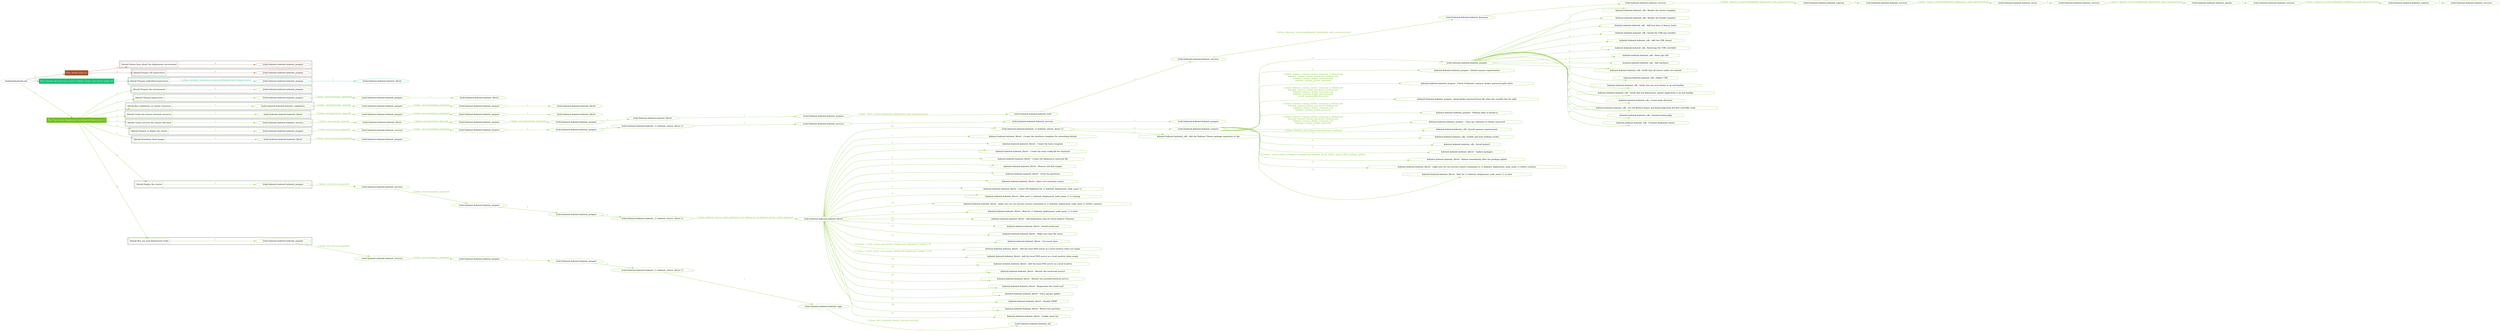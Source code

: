 digraph {
	graph [concentrate=true ordering=in rankdir=LR ratio=fill]
	edge [esep=5 sep=10]
	"kubeinit/playbook.yml" [id=root_node style=dotted]
	play_84f7d73a [label="Play: Initial setup (1)" color="#a84f24" fontcolor="#ffffff" id=play_84f7d73a shape=box style=filled tooltip=localhost]
	"kubeinit/playbook.yml" -> play_84f7d73a [label="1 " color="#a84f24" fontcolor="#a84f24" id=edge_1d37d117 labeltooltip="1 " tooltip="1 "]
	subgraph "kubeinit.kubeinit.kubeinit_prepare" {
		role_fd2e762a [label="[role] kubeinit.kubeinit.kubeinit_prepare" color="#a84f24" id=role_fd2e762a tooltip="kubeinit.kubeinit.kubeinit_prepare"]
	}
	subgraph "kubeinit.kubeinit.kubeinit_prepare" {
		role_b6fb17ee [label="[role] kubeinit.kubeinit.kubeinit_prepare" color="#a84f24" id=role_b6fb17ee tooltip="kubeinit.kubeinit.kubeinit_prepare"]
	}
	subgraph "Play: Initial setup (1)" {
		play_84f7d73a -> block_689ce277 [label=1 color="#a84f24" fontcolor="#a84f24" id=edge_f217736b labeltooltip=1 tooltip=1]
		subgraph cluster_block_689ce277 {
			block_689ce277 [label="[block] Gather facts about the deployment environment" color="#a84f24" id=block_689ce277 labeltooltip="Gather facts about the deployment environment" shape=box tooltip="Gather facts about the deployment environment"]
			block_689ce277 -> role_fd2e762a [label="1 " color="#a84f24" fontcolor="#a84f24" id=edge_5a86bffb labeltooltip="1 " tooltip="1 "]
		}
		play_84f7d73a -> block_b7d5e45f [label=2 color="#a84f24" fontcolor="#a84f24" id=edge_56fed379 labeltooltip=2 tooltip=2]
		subgraph cluster_block_b7d5e45f {
			block_b7d5e45f [label="[block] Prepare the hypervisors" color="#a84f24" id=block_b7d5e45f labeltooltip="Prepare the hypervisors" shape=box tooltip="Prepare the hypervisors"]
			block_b7d5e45f -> role_b6fb17ee [label="1 " color="#a84f24" fontcolor="#a84f24" id=edge_5de9a974 labeltooltip="1 " tooltip="1 "]
		}
	}
	play_b50f9138 [label="Play: Prepare all hypervisor hosts to deploy service and cluster nodes (0)" color="#06c673" fontcolor="#ffffff" id=play_b50f9138 shape=box style=filled tooltip="Play: Prepare all hypervisor hosts to deploy service and cluster nodes (0)"]
	"kubeinit/playbook.yml" -> play_b50f9138 [label="2 " color="#06c673" fontcolor="#06c673" id=edge_a8f70a2a labeltooltip="2 " tooltip="2 "]
	subgraph "kubeinit.kubeinit.kubeinit_libvirt" {
		role_26df5ac9 [label="[role] kubeinit.kubeinit.kubeinit_libvirt" color="#06c673" id=role_26df5ac9 tooltip="kubeinit.kubeinit.kubeinit_libvirt"]
	}
	subgraph "kubeinit.kubeinit.kubeinit_prepare" {
		role_f55975f5 [label="[role] kubeinit.kubeinit.kubeinit_prepare" color="#06c673" id=role_f55975f5 tooltip="kubeinit.kubeinit.kubeinit_prepare"]
		role_f55975f5 -> role_26df5ac9 [label="1 " color="#06c673" fontcolor="#06c673" id=edge_7b9e312b labeltooltip="1 " tooltip="1 "]
	}
	subgraph "Play: Prepare all hypervisor hosts to deploy service and cluster nodes (0)" {
		play_b50f9138 -> block_336b20f9 [label=1 color="#06c673" fontcolor="#06c673" id=edge_65a69d76 labeltooltip=1 tooltip=1]
		subgraph cluster_block_336b20f9 {
			block_336b20f9 [label="[block] Prepare individual hypervisors" color="#06c673" id=block_336b20f9 labeltooltip="Prepare individual hypervisors" shape=box tooltip="Prepare individual hypervisors"]
			block_336b20f9 -> role_f55975f5 [label="1 [when: inventory_hostname in hostvars['kubeinit-facts'].hypervisors]" color="#06c673" fontcolor="#06c673" id=edge_239a9a25 labeltooltip="1 [when: inventory_hostname in hostvars['kubeinit-facts'].hypervisors]" tooltip="1 [when: inventory_hostname in hostvars['kubeinit-facts'].hypervisors]"]
		}
	}
	play_837e729d [label="Play: Run cluster deployment on prepared hypervisors (1)" color="#6fc00c" fontcolor="#ffffff" id=play_837e729d shape=box style=filled tooltip=localhost]
	"kubeinit/playbook.yml" -> play_837e729d [label="3 " color="#6fc00c" fontcolor="#6fc00c" id=edge_d14a1963 labeltooltip="3 " tooltip="3 "]
	subgraph "kubeinit.kubeinit.kubeinit_prepare" {
		role_376e33d2 [label="[role] kubeinit.kubeinit.kubeinit_prepare" color="#6fc00c" id=role_376e33d2 tooltip="kubeinit.kubeinit.kubeinit_prepare"]
	}
	subgraph "kubeinit.kubeinit.kubeinit_libvirt" {
		role_7aab74f5 [label="[role] kubeinit.kubeinit.kubeinit_libvirt" color="#6fc00c" id=role_7aab74f5 tooltip="kubeinit.kubeinit.kubeinit_libvirt"]
	}
	subgraph "kubeinit.kubeinit.kubeinit_prepare" {
		role_a3c325f1 [label="[role] kubeinit.kubeinit.kubeinit_prepare" color="#6fc00c" id=role_a3c325f1 tooltip="kubeinit.kubeinit.kubeinit_prepare"]
		role_a3c325f1 -> role_7aab74f5 [label="1 " color="#6fc00c" fontcolor="#6fc00c" id=edge_00a61fce labeltooltip="1 " tooltip="1 "]
	}
	subgraph "kubeinit.kubeinit.kubeinit_prepare" {
		role_ad6ebbbf [label="[role] kubeinit.kubeinit.kubeinit_prepare" color="#6fc00c" id=role_ad6ebbbf tooltip="kubeinit.kubeinit.kubeinit_prepare"]
		role_ad6ebbbf -> role_a3c325f1 [label="1 [when: not environment_prepared]" color="#6fc00c" fontcolor="#6fc00c" id=edge_08c77f57 labeltooltip="1 [when: not environment_prepared]" tooltip="1 [when: not environment_prepared]"]
	}
	subgraph "kubeinit.kubeinit.kubeinit_libvirt" {
		role_0dc39eab [label="[role] kubeinit.kubeinit.kubeinit_libvirt" color="#6fc00c" id=role_0dc39eab tooltip="kubeinit.kubeinit.kubeinit_libvirt"]
	}
	subgraph "kubeinit.kubeinit.kubeinit_prepare" {
		role_4a292053 [label="[role] kubeinit.kubeinit.kubeinit_prepare" color="#6fc00c" id=role_4a292053 tooltip="kubeinit.kubeinit.kubeinit_prepare"]
		role_4a292053 -> role_0dc39eab [label="1 " color="#6fc00c" fontcolor="#6fc00c" id=edge_ebc92225 labeltooltip="1 " tooltip="1 "]
	}
	subgraph "kubeinit.kubeinit.kubeinit_prepare" {
		role_42e4d802 [label="[role] kubeinit.kubeinit.kubeinit_prepare" color="#6fc00c" id=role_42e4d802 tooltip="kubeinit.kubeinit.kubeinit_prepare"]
		role_42e4d802 -> role_4a292053 [label="1 [when: not environment_prepared]" color="#6fc00c" fontcolor="#6fc00c" id=edge_73983b80 labeltooltip="1 [when: not environment_prepared]" tooltip="1 [when: not environment_prepared]"]
	}
	subgraph "kubeinit.kubeinit.kubeinit_validations" {
		role_acbf3c8f [label="[role] kubeinit.kubeinit.kubeinit_validations" color="#6fc00c" id=role_acbf3c8f tooltip="kubeinit.kubeinit.kubeinit_validations"]
		role_acbf3c8f -> role_42e4d802 [label="1 [when: not hypervisors_cleaned]" color="#6fc00c" fontcolor="#6fc00c" id=edge_108f398c labeltooltip="1 [when: not hypervisors_cleaned]" tooltip="1 [when: not hypervisors_cleaned]"]
	}
	subgraph "kubeinit.kubeinit.kubeinit_libvirt" {
		role_42108e77 [label="[role] kubeinit.kubeinit.kubeinit_libvirt" color="#6fc00c" id=role_42108e77 tooltip="kubeinit.kubeinit.kubeinit_libvirt"]
	}
	subgraph "kubeinit.kubeinit.kubeinit_prepare" {
		role_559e3d9a [label="[role] kubeinit.kubeinit.kubeinit_prepare" color="#6fc00c" id=role_559e3d9a tooltip="kubeinit.kubeinit.kubeinit_prepare"]
		role_559e3d9a -> role_42108e77 [label="1 " color="#6fc00c" fontcolor="#6fc00c" id=edge_69e550da labeltooltip="1 " tooltip="1 "]
	}
	subgraph "kubeinit.kubeinit.kubeinit_prepare" {
		role_df2b8042 [label="[role] kubeinit.kubeinit.kubeinit_prepare" color="#6fc00c" id=role_df2b8042 tooltip="kubeinit.kubeinit.kubeinit_prepare"]
		role_df2b8042 -> role_559e3d9a [label="1 [when: not environment_prepared]" color="#6fc00c" fontcolor="#6fc00c" id=edge_c7def4e3 labeltooltip="1 [when: not environment_prepared]" tooltip="1 [when: not environment_prepared]"]
	}
	subgraph "kubeinit.kubeinit.kubeinit_libvirt" {
		role_8b9bd75b [label="[role] kubeinit.kubeinit.kubeinit_libvirt" color="#6fc00c" id=role_8b9bd75b tooltip="kubeinit.kubeinit.kubeinit_libvirt"]
		role_8b9bd75b -> role_df2b8042 [label="1 [when: not hypervisors_cleaned]" color="#6fc00c" fontcolor="#6fc00c" id=edge_9637ab1d labeltooltip="1 [when: not hypervisors_cleaned]" tooltip="1 [when: not hypervisors_cleaned]"]
	}
	subgraph "kubeinit.kubeinit.kubeinit_services" {
		role_d023cc9f [label="[role] kubeinit.kubeinit.kubeinit_services" color="#6fc00c" id=role_d023cc9f tooltip="kubeinit.kubeinit.kubeinit_services"]
	}
	subgraph "kubeinit.kubeinit.kubeinit_registry" {
		role_68e84cf2 [label="[role] kubeinit.kubeinit.kubeinit_registry" color="#6fc00c" id=role_68e84cf2 tooltip="kubeinit.kubeinit.kubeinit_registry"]
		role_68e84cf2 -> role_d023cc9f [label="1 " color="#6fc00c" fontcolor="#6fc00c" id=edge_10266a98 labeltooltip="1 " tooltip="1 "]
	}
	subgraph "kubeinit.kubeinit.kubeinit_services" {
		role_506d9e3c [label="[role] kubeinit.kubeinit.kubeinit_services" color="#6fc00c" id=role_506d9e3c tooltip="kubeinit.kubeinit.kubeinit_services"]
		role_506d9e3c -> role_68e84cf2 [label="1 [when: 'registry' in hostvars[kubeinit_deployment_node_name].services]" color="#6fc00c" fontcolor="#6fc00c" id=edge_89c41d87 labeltooltip="1 [when: 'registry' in hostvars[kubeinit_deployment_node_name].services]" tooltip="1 [when: 'registry' in hostvars[kubeinit_deployment_node_name].services]"]
	}
	subgraph "kubeinit.kubeinit.kubeinit_apache" {
		role_88ffcd03 [label="[role] kubeinit.kubeinit.kubeinit_apache" color="#6fc00c" id=role_88ffcd03 tooltip="kubeinit.kubeinit.kubeinit_apache"]
		role_88ffcd03 -> role_506d9e3c [label="1 " color="#6fc00c" fontcolor="#6fc00c" id=edge_4c3aac70 labeltooltip="1 " tooltip="1 "]
	}
	subgraph "kubeinit.kubeinit.kubeinit_services" {
		role_3ece2d5e [label="[role] kubeinit.kubeinit.kubeinit_services" color="#6fc00c" id=role_3ece2d5e tooltip="kubeinit.kubeinit.kubeinit_services"]
		role_3ece2d5e -> role_88ffcd03 [label="1 [when: 'apache' in hostvars[kubeinit_deployment_node_name].services]" color="#6fc00c" fontcolor="#6fc00c" id=edge_cfa5ee52 labeltooltip="1 [when: 'apache' in hostvars[kubeinit_deployment_node_name].services]" tooltip="1 [when: 'apache' in hostvars[kubeinit_deployment_node_name].services]"]
	}
	subgraph "kubeinit.kubeinit.kubeinit_nexus" {
		role_e59aa2e5 [label="[role] kubeinit.kubeinit.kubeinit_nexus" color="#6fc00c" id=role_e59aa2e5 tooltip="kubeinit.kubeinit.kubeinit_nexus"]
		role_e59aa2e5 -> role_3ece2d5e [label="1 " color="#6fc00c" fontcolor="#6fc00c" id=edge_a91fa2e1 labeltooltip="1 " tooltip="1 "]
	}
	subgraph "kubeinit.kubeinit.kubeinit_services" {
		role_bdaed881 [label="[role] kubeinit.kubeinit.kubeinit_services" color="#6fc00c" id=role_bdaed881 tooltip="kubeinit.kubeinit.kubeinit_services"]
		role_bdaed881 -> role_e59aa2e5 [label="1 [when: 'nexus' in hostvars[kubeinit_deployment_node_name].services]" color="#6fc00c" fontcolor="#6fc00c" id=edge_ea39e839 labeltooltip="1 [when: 'nexus' in hostvars[kubeinit_deployment_node_name].services]" tooltip="1 [when: 'nexus' in hostvars[kubeinit_deployment_node_name].services]"]
	}
	subgraph "kubeinit.kubeinit.kubeinit_haproxy" {
		role_27546961 [label="[role] kubeinit.kubeinit.kubeinit_haproxy" color="#6fc00c" id=role_27546961 tooltip="kubeinit.kubeinit.kubeinit_haproxy"]
		role_27546961 -> role_bdaed881 [label="1 " color="#6fc00c" fontcolor="#6fc00c" id=edge_6494641a labeltooltip="1 " tooltip="1 "]
	}
	subgraph "kubeinit.kubeinit.kubeinit_services" {
		role_6f999ec7 [label="[role] kubeinit.kubeinit.kubeinit_services" color="#6fc00c" id=role_6f999ec7 tooltip="kubeinit.kubeinit.kubeinit_services"]
		role_6f999ec7 -> role_27546961 [label="1 [when: 'haproxy' in hostvars[kubeinit_deployment_node_name].services]" color="#6fc00c" fontcolor="#6fc00c" id=edge_76a308f7 labeltooltip="1 [when: 'haproxy' in hostvars[kubeinit_deployment_node_name].services]" tooltip="1 [when: 'haproxy' in hostvars[kubeinit_deployment_node_name].services]"]
	}
	subgraph "kubeinit.kubeinit.kubeinit_dnsmasq" {
		role_4bce9a38 [label="[role] kubeinit.kubeinit.kubeinit_dnsmasq" color="#6fc00c" id=role_4bce9a38 tooltip="kubeinit.kubeinit.kubeinit_dnsmasq"]
		role_4bce9a38 -> role_6f999ec7 [label="1 " color="#6fc00c" fontcolor="#6fc00c" id=edge_a4f079be labeltooltip="1 " tooltip="1 "]
	}
	subgraph "kubeinit.kubeinit.kubeinit_services" {
		role_1d057acc [label="[role] kubeinit.kubeinit.kubeinit_services" color="#6fc00c" id=role_1d057acc tooltip="kubeinit.kubeinit.kubeinit_services"]
		role_1d057acc -> role_4bce9a38 [label="1 [when: 'dnsmasq' in hostvars[kubeinit_deployment_node_name].services]" color="#6fc00c" fontcolor="#6fc00c" id=edge_2ac26a5c labeltooltip="1 [when: 'dnsmasq' in hostvars[kubeinit_deployment_node_name].services]" tooltip="1 [when: 'dnsmasq' in hostvars[kubeinit_deployment_node_name].services]"]
	}
	subgraph "kubeinit.kubeinit.kubeinit_bind" {
		role_2745e069 [label="[role] kubeinit.kubeinit.kubeinit_bind" color="#6fc00c" id=role_2745e069 tooltip="kubeinit.kubeinit.kubeinit_bind"]
		role_2745e069 -> role_1d057acc [label="1 " color="#6fc00c" fontcolor="#6fc00c" id=edge_7a123085 labeltooltip="1 " tooltip="1 "]
	}
	subgraph "kubeinit.kubeinit.kubeinit_prepare" {
		role_7787e9ef [label="[role] kubeinit.kubeinit.kubeinit_prepare" color="#6fc00c" id=role_7787e9ef tooltip="kubeinit.kubeinit.kubeinit_prepare"]
		role_7787e9ef -> role_2745e069 [label="1 [when: 'bind' in hostvars[kubeinit_deployment_node_name].services]" color="#6fc00c" fontcolor="#6fc00c" id=edge_7ee1b268 labeltooltip="1 [when: 'bind' in hostvars[kubeinit_deployment_node_name].services]" tooltip="1 [when: 'bind' in hostvars[kubeinit_deployment_node_name].services]"]
	}
	subgraph "kubeinit.kubeinit.kubeinit_libvirt" {
		role_42f87d50 [label="[role] kubeinit.kubeinit.kubeinit_libvirt" color="#6fc00c" id=role_42f87d50 tooltip="kubeinit.kubeinit.kubeinit_libvirt"]
		role_42f87d50 -> role_7787e9ef [label="1 " color="#6fc00c" fontcolor="#6fc00c" id=edge_c544885f labeltooltip="1 " tooltip="1 "]
	}
	subgraph "kubeinit.kubeinit.kubeinit_prepare" {
		role_9c8b129f [label="[role] kubeinit.kubeinit.kubeinit_prepare" color="#6fc00c" id=role_9c8b129f tooltip="kubeinit.kubeinit.kubeinit_prepare"]
		role_9c8b129f -> role_42f87d50 [label="1 " color="#6fc00c" fontcolor="#6fc00c" id=edge_f2c89500 labeltooltip="1 " tooltip="1 "]
	}
	subgraph "kubeinit.kubeinit.kubeinit_prepare" {
		role_ef4dab75 [label="[role] kubeinit.kubeinit.kubeinit_prepare" color="#6fc00c" id=role_ef4dab75 tooltip="kubeinit.kubeinit.kubeinit_prepare"]
		role_ef4dab75 -> role_9c8b129f [label="1 [when: not environment_prepared]" color="#6fc00c" fontcolor="#6fc00c" id=edge_a001d684 labeltooltip="1 [when: not environment_prepared]" tooltip="1 [when: not environment_prepared]"]
	}
	subgraph "kubeinit.kubeinit.kubeinit_libvirt" {
		role_8f14d162 [label="[role] kubeinit.kubeinit.kubeinit_libvirt" color="#6fc00c" id=role_8f14d162 tooltip="kubeinit.kubeinit.kubeinit_libvirt"]
		role_8f14d162 -> role_ef4dab75 [label="1 [when: not hypervisors_cleaned]" color="#6fc00c" fontcolor="#6fc00c" id=edge_0531e7d7 labeltooltip="1 [when: not hypervisors_cleaned]" tooltip="1 [when: not hypervisors_cleaned]"]
	}
	subgraph "kubeinit.kubeinit.kubeinit_services" {
		role_ed2ee458 [label="[role] kubeinit.kubeinit.kubeinit_services" color="#6fc00c" id=role_ed2ee458 tooltip="kubeinit.kubeinit.kubeinit_services"]
		role_ed2ee458 -> role_8f14d162 [label="1 [when: not network_created]" color="#6fc00c" fontcolor="#6fc00c" id=edge_c4e3008e labeltooltip="1 [when: not network_created]" tooltip="1 [when: not network_created]"]
	}
	subgraph "kubeinit.kubeinit.kubeinit_prepare" {
		role_5ec76f49 [label="[role] kubeinit.kubeinit.kubeinit_prepare" color="#6fc00c" id=role_5ec76f49 tooltip="kubeinit.kubeinit.kubeinit_prepare"]
	}
	subgraph "kubeinit.kubeinit.kubeinit_services" {
		role_2f22acee [label="[role] kubeinit.kubeinit.kubeinit_services" color="#6fc00c" id=role_2f22acee tooltip="kubeinit.kubeinit.kubeinit_services"]
		role_2f22acee -> role_5ec76f49 [label="1 " color="#6fc00c" fontcolor="#6fc00c" id=edge_40b09fcc labeltooltip="1 " tooltip="1 "]
	}
	subgraph "kubeinit.kubeinit.kubeinit_services" {
		role_7004bd25 [label="[role] kubeinit.kubeinit.kubeinit_services" color="#6fc00c" id=role_7004bd25 tooltip="kubeinit.kubeinit.kubeinit_services"]
		role_7004bd25 -> role_2f22acee [label="1 " color="#6fc00c" fontcolor="#6fc00c" id=edge_806e401a labeltooltip="1 " tooltip="1 "]
	}
	subgraph "kubeinit.kubeinit.kubeinit_{{ kubeinit_cluster_distro }}" {
		role_ad65f64d [label="[role] kubeinit.kubeinit.kubeinit_{{ kubeinit_cluster_distro }}" color="#6fc00c" id=role_ad65f64d tooltip="kubeinit.kubeinit.kubeinit_{{ kubeinit_cluster_distro }}"]
		role_ad65f64d -> role_7004bd25 [label="1 " color="#6fc00c" fontcolor="#6fc00c" id=edge_b22228d2 labeltooltip="1 " tooltip="1 "]
	}
	subgraph "kubeinit.kubeinit.kubeinit_prepare" {
		role_e5fef44a [label="[role] kubeinit.kubeinit.kubeinit_prepare" color="#6fc00c" id=role_e5fef44a tooltip="kubeinit.kubeinit.kubeinit_prepare"]
		role_e5fef44a -> role_ad65f64d [label="1 " color="#6fc00c" fontcolor="#6fc00c" id=edge_02120af7 labeltooltip="1 " tooltip="1 "]
	}
	subgraph "kubeinit.kubeinit.kubeinit_prepare" {
		role_2305beca [label="[role] kubeinit.kubeinit.kubeinit_prepare" color="#6fc00c" id=role_2305beca tooltip="kubeinit.kubeinit.kubeinit_prepare"]
		role_2305beca -> role_e5fef44a [label="1 " color="#6fc00c" fontcolor="#6fc00c" id=edge_8be67f13 labeltooltip="1 " tooltip="1 "]
	}
	subgraph "kubeinit.kubeinit.kubeinit_services" {
		role_29be41f6 [label="[role] kubeinit.kubeinit.kubeinit_services" color="#6fc00c" id=role_29be41f6 tooltip="kubeinit.kubeinit.kubeinit_services"]
		role_29be41f6 -> role_2305beca [label="1 [when: not environment_prepared]" color="#6fc00c" fontcolor="#6fc00c" id=edge_4a65843a labeltooltip="1 [when: not environment_prepared]" tooltip="1 [when: not environment_prepared]"]
	}
	subgraph "kubeinit.kubeinit.kubeinit_prepare" {
		role_a3e5e364 [label="[role] kubeinit.kubeinit.kubeinit_prepare" color="#6fc00c" id=role_a3e5e364 tooltip="kubeinit.kubeinit.kubeinit_prepare"]
		role_a3e5e364 -> role_29be41f6 [label="1 [when: not services_prepared]" color="#6fc00c" fontcolor="#6fc00c" id=edge_f1018451 labeltooltip="1 [when: not services_prepared]" tooltip="1 [when: not services_prepared]"]
	}
	subgraph "kubeinit.kubeinit.kubeinit_prepare" {
		role_6330acab [label="[role] kubeinit.kubeinit.kubeinit_prepare" color="#6fc00c" id=role_6330acab tooltip="kubeinit.kubeinit.kubeinit_prepare"]
	}
	subgraph "kubeinit.kubeinit.kubeinit_libvirt" {
		role_23cbfe50 [label="[role] kubeinit.kubeinit.kubeinit_libvirt" color="#6fc00c" id=role_23cbfe50 tooltip="kubeinit.kubeinit.kubeinit_libvirt"]
		role_23cbfe50 -> role_6330acab [label="1 [when: not environment_prepared]" color="#6fc00c" fontcolor="#6fc00c" id=edge_25d319d8 labeltooltip="1 [when: not environment_prepared]" tooltip="1 [when: not environment_prepared]"]
	}
	subgraph "kubeinit.kubeinit.kubeinit_prepare" {
		role_33af6923 [label="[role] kubeinit.kubeinit.kubeinit_prepare" color="#6fc00c" id=role_33af6923 tooltip="kubeinit.kubeinit.kubeinit_prepare"]
		task_5b6c1f5a [label="kubeinit.kubeinit.kubeinit_cdk : Render the cluster template" color="#6fc00c" id=task_5b6c1f5a shape=octagon tooltip="kubeinit.kubeinit.kubeinit_cdk : Render the cluster template"]
		role_33af6923 -> task_5b6c1f5a [label="1 " color="#6fc00c" fontcolor="#6fc00c" id=edge_e9cd2aad labeltooltip="1 " tooltip="1 "]
		task_5e199237 [label="kubeinit.kubeinit.kubeinit_cdk : Render the bundle template" color="#6fc00c" id=task_5e199237 shape=octagon tooltip="kubeinit.kubeinit.kubeinit_cdk : Render the bundle template"]
		role_33af6923 -> task_5e199237 [label="2 " color="#6fc00c" fontcolor="#6fc00c" id=edge_d0619d13 labeltooltip="2 " tooltip="2 "]
		task_f23c45c5 [label="kubeinit.kubeinit.kubeinit_cdk : Add host keys to known_hosts" color="#6fc00c" id=task_f23c45c5 shape=octagon tooltip="kubeinit.kubeinit.kubeinit_cdk : Add host keys to known_hosts"]
		role_33af6923 -> task_f23c45c5 [label="3 " color="#6fc00c" fontcolor="#6fc00c" id=edge_3901c7ba labeltooltip="3 " tooltip="3 "]
		task_a52f82f3 [label="kubeinit.kubeinit.kubeinit_cdk : Install the CDK juju installer" color="#6fc00c" id=task_a52f82f3 shape=octagon tooltip="kubeinit.kubeinit.kubeinit_cdk : Install the CDK juju installer"]
		role_33af6923 -> task_a52f82f3 [label="4 " color="#6fc00c" fontcolor="#6fc00c" id=edge_26a9cee9 labeltooltip="4 " tooltip="4 "]
		task_f3afdbbe [label="kubeinit.kubeinit.kubeinit_cdk : Add the CDK cluster" color="#6fc00c" id=task_f3afdbbe shape=octagon tooltip="kubeinit.kubeinit.kubeinit_cdk : Add the CDK cluster"]
		role_33af6923 -> task_f3afdbbe [label="5 " color="#6fc00c" fontcolor="#6fc00c" id=edge_e47ded0e labeltooltip="5 " tooltip="5 "]
		task_42c64789 [label="kubeinit.kubeinit.kubeinit_cdk : Bootstrap the CDK controller" color="#6fc00c" id=task_42c64789 shape=octagon tooltip="kubeinit.kubeinit.kubeinit_cdk : Bootstrap the CDK controller"]
		role_33af6923 -> task_42c64789 [label="6 " color="#6fc00c" fontcolor="#6fc00c" id=edge_cf335031 labeltooltip="6 " tooltip="6 "]
		task_f7ed2a30 [label="kubeinit.kubeinit.kubeinit_cdk : Show juju info" color="#6fc00c" id=task_f7ed2a30 shape=octagon tooltip="kubeinit.kubeinit.kubeinit_cdk : Show juju info"]
		role_33af6923 -> task_f7ed2a30 [label="7 " color="#6fc00c" fontcolor="#6fc00c" id=edge_dd5e1a1c labeltooltip="7 " tooltip="7 "]
		task_cba4ad8d [label="kubeinit.kubeinit.kubeinit_cdk : Add machines" color="#6fc00c" id=task_cba4ad8d shape=octagon tooltip="kubeinit.kubeinit.kubeinit_cdk : Add machines"]
		role_33af6923 -> task_cba4ad8d [label="8 " color="#6fc00c" fontcolor="#6fc00c" id=edge_9058337c labeltooltip="8 " tooltip="8 "]
		task_1f3a8fb8 [label="kubeinit.kubeinit.kubeinit_cdk : Verify that all cluster nodes are started" color="#6fc00c" id=task_1f3a8fb8 shape=octagon tooltip="kubeinit.kubeinit.kubeinit_cdk : Verify that all cluster nodes are started"]
		role_33af6923 -> task_1f3a8fb8 [label="9 " color="#6fc00c" fontcolor="#6fc00c" id=edge_10d331e4 labeltooltip="9 " tooltip="9 "]
		task_e418d769 [label="kubeinit.kubeinit.kubeinit_cdk : Deploy CDK" color="#6fc00c" id=task_e418d769 shape=octagon tooltip="kubeinit.kubeinit.kubeinit_cdk : Deploy CDK"]
		role_33af6923 -> task_e418d769 [label="10 " color="#6fc00c" fontcolor="#6fc00c" id=edge_43057fa4 labeltooltip="10 " tooltip="10 "]
		task_691d5cdf [label="kubeinit.kubeinit.kubeinit_cdk : Verify that the etcd cluster is up and healthy" color="#6fc00c" id=task_691d5cdf shape=octagon tooltip="kubeinit.kubeinit.kubeinit_cdk : Verify that the etcd cluster is up and healthy"]
		role_33af6923 -> task_691d5cdf [label="11 " color="#6fc00c" fontcolor="#6fc00c" id=edge_3586344b labeltooltip="11 " tooltip="11 "]
		task_35a9170b [label="kubeinit.kubeinit.kubeinit_cdk : Verify that the kubernetes_master application is up and healthy" color="#6fc00c" id=task_35a9170b shape=octagon tooltip="kubeinit.kubeinit.kubeinit_cdk : Verify that the kubernetes_master application is up and healthy"]
		role_33af6923 -> task_35a9170b [label="12 " color="#6fc00c" fontcolor="#6fc00c" id=edge_4b0600f2 labeltooltip="12 " tooltip="12 "]
		task_1f1f7fd6 [label="kubeinit.kubeinit.kubeinit_cdk : Create kube directory" color="#6fc00c" id=task_1f1f7fd6 shape=octagon tooltip="kubeinit.kubeinit.kubeinit_cdk : Create kube directory"]
		role_33af6923 -> task_1f1f7fd6 [label="13 " color="#6fc00c" fontcolor="#6fc00c" id=edge_19d8c6cf labeltooltip="13 " tooltip="13 "]
		task_5cb59161 [label="kubeinit.kubeinit.kubeinit_cdk : Get the kubectl binary and kubeconfig from the first controller node" color="#6fc00c" id=task_5cb59161 shape=octagon tooltip="kubeinit.kubeinit.kubeinit_cdk : Get the kubectl binary and kubeconfig from the first controller node"]
		role_33af6923 -> task_5cb59161 [label="14 " color="#6fc00c" fontcolor="#6fc00c" id=edge_60c48bf6 labeltooltip="14 " tooltip="14 "]
		task_7396b032 [label="kubeinit.kubeinit.kubeinit_cdk : Autoload kubeconfig" color="#6fc00c" id=task_7396b032 shape=octagon tooltip="kubeinit.kubeinit.kubeinit_cdk : Autoload kubeconfig"]
		role_33af6923 -> task_7396b032 [label="15 " color="#6fc00c" fontcolor="#6fc00c" id=edge_b6f5a512 labeltooltip="15 " tooltip="15 "]
		task_803028c3 [label="kubeinit.kubeinit.kubeinit_cdk : Finished deploying cluster" color="#6fc00c" id=task_803028c3 shape=octagon tooltip="kubeinit.kubeinit.kubeinit_cdk : Finished deploying cluster"]
		role_33af6923 -> task_803028c3 [label="16 " color="#6fc00c" fontcolor="#6fc00c" id=edge_e61017fa labeltooltip="16 " tooltip="16 "]
	}
	subgraph "kubeinit.kubeinit.kubeinit_prepare" {
		role_108f16e8 [label="[role] kubeinit.kubeinit.kubeinit_prepare" color="#6fc00c" id=role_108f16e8 tooltip="kubeinit.kubeinit.kubeinit_prepare"]
		task_0d5544bd [label="kubeinit.kubeinit.kubeinit_prepare : Install common requirements" color="#6fc00c" id=task_0d5544bd shape=octagon tooltip="kubeinit.kubeinit.kubeinit_prepare : Install common requirements"]
		role_108f16e8 -> task_0d5544bd [label="1 " color="#6fc00c" fontcolor="#6fc00c" id=edge_ba155ea9 labeltooltip="1 " tooltip="1 "]
		task_99e5c3d3 [label="kubeinit.kubeinit.kubeinit_prepare : Check if kubeinit_common_docker_password path exists" color="#6fc00c" id=task_99e5c3d3 shape=octagon tooltip="kubeinit.kubeinit.kubeinit_prepare : Check if kubeinit_common_docker_password path exists"]
		role_108f16e8 -> task_99e5c3d3 [label="2 [when: kubeinit_common_docker_username is defined and
kubeinit_common_docker_password is defined and
kubeinit_common_docker_username and
kubeinit_common_docker_password
]" color="#6fc00c" fontcolor="#6fc00c" id=edge_55d7a37f labeltooltip="2 [when: kubeinit_common_docker_username is defined and
kubeinit_common_docker_password is defined and
kubeinit_common_docker_username and
kubeinit_common_docker_password
]" tooltip="2 [when: kubeinit_common_docker_username is defined and
kubeinit_common_docker_password is defined and
kubeinit_common_docker_username and
kubeinit_common_docker_password
]"]
		task_42ece3a9 [label="kubeinit.kubeinit.kubeinit_prepare : Read docker password from file when the variable has the path" color="#6fc00c" id=task_42ece3a9 shape=octagon tooltip="kubeinit.kubeinit.kubeinit_prepare : Read docker password from file when the variable has the path"]
		role_108f16e8 -> task_42ece3a9 [label="3 [when: kubeinit_common_docker_username is defined and
kubeinit_common_docker_password is defined and
kubeinit_common_docker_username and
kubeinit_common_docker_password and
_result_passwordfile.stat.exists
]" color="#6fc00c" fontcolor="#6fc00c" id=edge_0be6be5d labeltooltip="3 [when: kubeinit_common_docker_username is defined and
kubeinit_common_docker_password is defined and
kubeinit_common_docker_username and
kubeinit_common_docker_password and
_result_passwordfile.stat.exists
]" tooltip="3 [when: kubeinit_common_docker_username is defined and
kubeinit_common_docker_password is defined and
kubeinit_common_docker_username and
kubeinit_common_docker_password and
_result_passwordfile.stat.exists
]"]
		task_a211c9f5 [label="kubeinit.kubeinit.kubeinit_prepare : Podman login to docker.io" color="#6fc00c" id=task_a211c9f5 shape=octagon tooltip="kubeinit.kubeinit.kubeinit_prepare : Podman login to docker.io"]
		role_108f16e8 -> task_a211c9f5 [label="4 [when: kubeinit_common_docker_username is defined and
kubeinit_common_docker_password is defined and
kubeinit_common_docker_username and
kubeinit_common_docker_password
]" color="#6fc00c" fontcolor="#6fc00c" id=edge_46687497 labeltooltip="4 [when: kubeinit_common_docker_username is defined and
kubeinit_common_docker_password is defined and
kubeinit_common_docker_username and
kubeinit_common_docker_password
]" tooltip="4 [when: kubeinit_common_docker_username is defined and
kubeinit_common_docker_password is defined and
kubeinit_common_docker_username and
kubeinit_common_docker_password
]"]
		task_ae7a36e2 [label="kubeinit.kubeinit.kubeinit_prepare : Clear any reference to docker password" color="#6fc00c" id=task_ae7a36e2 shape=octagon tooltip="kubeinit.kubeinit.kubeinit_prepare : Clear any reference to docker password"]
		role_108f16e8 -> task_ae7a36e2 [label="5 [when: kubeinit_common_docker_username is defined and
kubeinit_common_docker_password is defined and
kubeinit_common_docker_username and
kubeinit_common_docker_password
]" color="#6fc00c" fontcolor="#6fc00c" id=edge_30d11f30 labeltooltip="5 [when: kubeinit_common_docker_username is defined and
kubeinit_common_docker_password is defined and
kubeinit_common_docker_username and
kubeinit_common_docker_password
]" tooltip="5 [when: kubeinit_common_docker_username is defined and
kubeinit_common_docker_password is defined and
kubeinit_common_docker_username and
kubeinit_common_docker_password
]"]
		task_68afcd53 [label="kubeinit.kubeinit.kubeinit_cdk : Install common requirements" color="#6fc00c" id=task_68afcd53 shape=octagon tooltip="kubeinit.kubeinit.kubeinit_cdk : Install common requirements"]
		role_108f16e8 -> task_68afcd53 [label="6 [when: kubeinit_cdk_common_dependencies is defined]" color="#6fc00c" fontcolor="#6fc00c" id=edge_991f42ce labeltooltip="6 [when: kubeinit_cdk_common_dependencies is defined]" tooltip="6 [when: kubeinit_cdk_common_dependencies is defined]"]
		task_55977c79 [label="kubeinit.kubeinit.kubeinit_cdk : Enable and start podman.socket" color="#6fc00c" id=task_55977c79 shape=octagon tooltip="kubeinit.kubeinit.kubeinit_cdk : Enable and start podman.socket"]
		role_108f16e8 -> task_55977c79 [label="7 " color="#6fc00c" fontcolor="#6fc00c" id=edge_5498f930 labeltooltip="7 " tooltip="7 "]
		task_4856d1ca [label="kubeinit.kubeinit.kubeinit_cdk : Install kubectl" color="#6fc00c" id=task_4856d1ca shape=octagon tooltip="kubeinit.kubeinit.kubeinit_cdk : Install kubectl"]
		role_108f16e8 -> task_4856d1ca [label="8 " color="#6fc00c" fontcolor="#6fc00c" id=edge_5156c5dd labeltooltip="8 " tooltip="8 "]
		task_ef74dacd [label="kubeinit.kubeinit.kubeinit_libvirt : Update packages" color="#6fc00c" id=task_ef74dacd shape=octagon tooltip="kubeinit.kubeinit.kubeinit_libvirt : Update packages"]
		role_108f16e8 -> task_ef74dacd [label="9 " color="#6fc00c" fontcolor="#6fc00c" id=edge_0a83a80c labeltooltip="9 " tooltip="9 "]
		task_698e454d [label="kubeinit.kubeinit.kubeinit_libvirt : Reboot immediately after the package update" color="#6fc00c" id=task_698e454d shape=octagon tooltip="kubeinit.kubeinit.kubeinit_libvirt : Reboot immediately after the package update"]
		role_108f16e8 -> task_698e454d [label="10 [when: _result_update_packages is changed and kubeinit_libvirt_reboot_guests_after_package_update]" color="#6fc00c" fontcolor="#6fc00c" id=edge_b250679e labeltooltip="10 [when: _result_update_packages is changed and kubeinit_libvirt_reboot_guests_after_package_update]" tooltip="10 [when: _result_update_packages is changed and kubeinit_libvirt_reboot_guests_after_package_update]"]
		task_f71373c3 [label="kubeinit.kubeinit.kubeinit_libvirt : make sure we can execute remote commands in {{ kubeinit_deployment_node_name }} before continue" color="#6fc00c" id=task_f71373c3 shape=octagon tooltip="kubeinit.kubeinit.kubeinit_libvirt : make sure we can execute remote commands in {{ kubeinit_deployment_node_name }} before continue"]
		role_108f16e8 -> task_f71373c3 [label="11 " color="#6fc00c" fontcolor="#6fc00c" id=edge_691e48a3 labeltooltip="11 " tooltip="11 "]
		task_3071b2ec [label="kubeinit.kubeinit.kubeinit_libvirt : Wait for {{ kubeinit_deployment_node_name }} to boot" color="#6fc00c" id=task_3071b2ec shape=octagon tooltip="kubeinit.kubeinit.kubeinit_libvirt : Wait for {{ kubeinit_deployment_node_name }} to boot"]
		role_108f16e8 -> task_3071b2ec [label="12 " color="#6fc00c" fontcolor="#6fc00c" id=edge_bfae8ad3 labeltooltip="12 " tooltip="12 "]
		role_108f16e8 -> role_33af6923 [label="13 " color="#6fc00c" fontcolor="#6fc00c" id=edge_fe4b71c3 labeltooltip="13 " tooltip="13 "]
	}
	subgraph "kubeinit.kubeinit.kubeinit_{{ kubeinit_cluster_distro }}" {
		role_10d1ba3f [label="[role] kubeinit.kubeinit.kubeinit_{{ kubeinit_cluster_distro }}" color="#6fc00c" id=role_10d1ba3f tooltip="kubeinit.kubeinit.kubeinit_{{ kubeinit_cluster_distro }}"]
		task_37cbfd3b [label="kubeinit.kubeinit.kubeinit_cdk : Add the Podman Ubuntu package repository to Apt" color="#6fc00c" id=task_37cbfd3b shape=octagon tooltip="kubeinit.kubeinit.kubeinit_cdk : Add the Podman Ubuntu package repository to Apt"]
		role_10d1ba3f -> task_37cbfd3b [label="1 " color="#6fc00c" fontcolor="#6fc00c" id=edge_1b97ca5c labeltooltip="1 " tooltip="1 "]
		role_10d1ba3f -> role_108f16e8 [label="2 " color="#6fc00c" fontcolor="#6fc00c" id=edge_2c39914e labeltooltip="2 " tooltip="2 "]
	}
	subgraph "kubeinit.kubeinit.kubeinit_libvirt" {
		role_0ee69d5e [label="[role] kubeinit.kubeinit.kubeinit_libvirt" color="#6fc00c" id=role_0ee69d5e tooltip="kubeinit.kubeinit.kubeinit_libvirt"]
		task_c0d6fed8 [label="kubeinit.kubeinit.kubeinit_libvirt : Create the interfaces template for networking details" color="#6fc00c" id=task_c0d6fed8 shape=octagon tooltip="kubeinit.kubeinit.kubeinit_libvirt : Create the interfaces template for networking details"]
		role_0ee69d5e -> task_c0d6fed8 [label="1 " color="#6fc00c" fontcolor="#6fc00c" id=edge_5e3ab3bf labeltooltip="1 " tooltip="1 "]
		task_306c412b [label="kubeinit.kubeinit.kubeinit_libvirt : Create the hosts template" color="#6fc00c" id=task_306c412b shape=octagon tooltip="kubeinit.kubeinit.kubeinit_libvirt : Create the hosts template"]
		role_0ee69d5e -> task_306c412b [label="2 " color="#6fc00c" fontcolor="#6fc00c" id=edge_596c59df labeltooltip="2 " tooltip="2 "]
		task_c4af8499 [label="kubeinit.kubeinit.kubeinit_libvirt : Create the main config file for cloud-init" color="#6fc00c" id=task_c4af8499 shape=octagon tooltip="kubeinit.kubeinit.kubeinit_libvirt : Create the main config file for cloud-init"]
		role_0ee69d5e -> task_c4af8499 [label="3 " color="#6fc00c" fontcolor="#6fc00c" id=edge_fbe6d6c3 labeltooltip="3 " tooltip="3 "]
		task_4ce49855 [label="kubeinit.kubeinit.kubeinit_libvirt : Create the datasource cloud-init file" color="#6fc00c" id=task_4ce49855 shape=octagon tooltip="kubeinit.kubeinit.kubeinit_libvirt : Create the datasource cloud-init file"]
		role_0ee69d5e -> task_4ce49855 [label="4 " color="#6fc00c" fontcolor="#6fc00c" id=edge_7870e2af labeltooltip="4 " tooltip="4 "]
		task_32a80b5a [label="kubeinit.kubeinit.kubeinit_libvirt : Remove old disk images" color="#6fc00c" id=task_32a80b5a shape=octagon tooltip="kubeinit.kubeinit.kubeinit_libvirt : Remove old disk images"]
		role_0ee69d5e -> task_32a80b5a [label="5 " color="#6fc00c" fontcolor="#6fc00c" id=edge_39b245a6 labeltooltip="5 " tooltip="5 "]
		task_076db3e9 [label="kubeinit.kubeinit.kubeinit_libvirt : Grow the partitions" color="#6fc00c" id=task_076db3e9 shape=octagon tooltip="kubeinit.kubeinit.kubeinit_libvirt : Grow the partitions"]
		role_0ee69d5e -> task_076db3e9 [label="6 " color="#6fc00c" fontcolor="#6fc00c" id=edge_a178f930 labeltooltip="6 " tooltip="6 "]
		task_098d1eaf [label="kubeinit.kubeinit.kubeinit_libvirt : Inject virt-customize assets" color="#6fc00c" id=task_098d1eaf shape=octagon tooltip="kubeinit.kubeinit.kubeinit_libvirt : Inject virt-customize assets"]
		role_0ee69d5e -> task_098d1eaf [label="7 " color="#6fc00c" fontcolor="#6fc00c" id=edge_82cd7ee1 labeltooltip="7 " tooltip="7 "]
		task_d3bcf615 [label="kubeinit.kubeinit.kubeinit_libvirt : Create VM definition for {{ kubeinit_deployment_node_name }}" color="#6fc00c" id=task_d3bcf615 shape=octagon tooltip="kubeinit.kubeinit.kubeinit_libvirt : Create VM definition for {{ kubeinit_deployment_node_name }}"]
		role_0ee69d5e -> task_d3bcf615 [label="8 " color="#6fc00c" fontcolor="#6fc00c" id=edge_95ceb09a labeltooltip="8 " tooltip="8 "]
		task_5bbc1247 [label="kubeinit.kubeinit.kubeinit_libvirt : Wait until {{ kubeinit_deployment_node_name }} is running" color="#6fc00c" id=task_5bbc1247 shape=octagon tooltip="kubeinit.kubeinit.kubeinit_libvirt : Wait until {{ kubeinit_deployment_node_name }} is running"]
		role_0ee69d5e -> task_5bbc1247 [label="9 " color="#6fc00c" fontcolor="#6fc00c" id=edge_4bf7c3ad labeltooltip="9 " tooltip="9 "]
		task_9c1dca53 [label="kubeinit.kubeinit.kubeinit_libvirt : make sure we can execute remote commands in {{ kubeinit_deployment_node_name }} before continue" color="#6fc00c" id=task_9c1dca53 shape=octagon tooltip="kubeinit.kubeinit.kubeinit_libvirt : make sure we can execute remote commands in {{ kubeinit_deployment_node_name }} before continue"]
		role_0ee69d5e -> task_9c1dca53 [label="10 " color="#6fc00c" fontcolor="#6fc00c" id=edge_7a290442 labeltooltip="10 " tooltip="10 "]
		task_07eaabd2 [label="kubeinit.kubeinit.kubeinit_libvirt : Wait for {{ kubeinit_deployment_node_name }} to boot" color="#6fc00c" id=task_07eaabd2 shape=octagon tooltip="kubeinit.kubeinit.kubeinit_libvirt : Wait for {{ kubeinit_deployment_node_name }} to boot"]
		role_0ee69d5e -> task_07eaabd2 [label="11 " color="#6fc00c" fontcolor="#6fc00c" id=edge_770eba47 labeltooltip="11 " tooltip="11 "]
		task_fc4e93f8 [label="kubeinit.kubeinit.kubeinit_libvirt : Add kubernetes repo for latest kubectl (Ubuntu)" color="#6fc00c" id=task_fc4e93f8 shape=octagon tooltip="kubeinit.kubeinit.kubeinit_libvirt : Add kubernetes repo for latest kubectl (Ubuntu)"]
		role_0ee69d5e -> task_fc4e93f8 [label="12 " color="#6fc00c" fontcolor="#6fc00c" id=edge_5775d5f8 labeltooltip="12 " tooltip="12 "]
		task_3ede9fed [label="kubeinit.kubeinit.kubeinit_libvirt : Install resolvconf" color="#6fc00c" id=task_3ede9fed shape=octagon tooltip="kubeinit.kubeinit.kubeinit_libvirt : Install resolvconf"]
		role_0ee69d5e -> task_3ede9fed [label="13 " color="#6fc00c" fontcolor="#6fc00c" id=edge_344adc76 labeltooltip="13 " tooltip="13 "]
		task_439cd363 [label="kubeinit.kubeinit.kubeinit_libvirt : Make sure base file exists" color="#6fc00c" id=task_439cd363 shape=octagon tooltip="kubeinit.kubeinit.kubeinit_libvirt : Make sure base file exists"]
		role_0ee69d5e -> task_439cd363 [label="14 " color="#6fc00c" fontcolor="#6fc00c" id=edge_a2ca1275 labeltooltip="14 " tooltip="14 "]
		task_2fe89b4a [label="kubeinit.kubeinit.kubeinit_libvirt : Get resolv lines" color="#6fc00c" id=task_2fe89b4a shape=octagon tooltip="kubeinit.kubeinit.kubeinit_libvirt : Get resolv lines"]
		role_0ee69d5e -> task_2fe89b4a [label="15 " color="#6fc00c" fontcolor="#6fc00c" id=edge_19976972 labeltooltip="15 " tooltip="15 "]
		task_5631b285 [label="kubeinit.kubeinit.kubeinit_libvirt : Add the local DNS server as a local resolver when not empty" color="#6fc00c" id=task_5631b285 shape=octagon tooltip="kubeinit.kubeinit.kubeinit_libvirt : Add the local DNS server as a local resolver when not empty"]
		role_0ee69d5e -> task_5631b285 [label="16 [when: (_result_resolv_conf.content | b64decode).splitlines() | length > 0]" color="#6fc00c" fontcolor="#6fc00c" id=edge_e3d75ed9 labeltooltip="16 [when: (_result_resolv_conf.content | b64decode).splitlines() | length > 0]" tooltip="16 [when: (_result_resolv_conf.content | b64decode).splitlines() | length > 0]"]
		task_2468e526 [label="kubeinit.kubeinit.kubeinit_libvirt : Add the local DNS server as a local resolver when empty" color="#6fc00c" id=task_2468e526 shape=octagon tooltip="kubeinit.kubeinit.kubeinit_libvirt : Add the local DNS server as a local resolver when empty"]
		role_0ee69d5e -> task_2468e526 [label="17 [when: (_result_resolv_conf.content | b64decode).splitlines() | length == 0]" color="#6fc00c" fontcolor="#6fc00c" id=edge_b6ce6188 labeltooltip="17 [when: (_result_resolv_conf.content | b64decode).splitlines() | length == 0]" tooltip="17 [when: (_result_resolv_conf.content | b64decode).splitlines() | length == 0]"]
		task_90dab4e9 [label="kubeinit.kubeinit.kubeinit_libvirt : Add the local DNS server as a local resolver" color="#6fc00c" id=task_90dab4e9 shape=octagon tooltip="kubeinit.kubeinit.kubeinit_libvirt : Add the local DNS server as a local resolver"]
		role_0ee69d5e -> task_90dab4e9 [label="18 " color="#6fc00c" fontcolor="#6fc00c" id=edge_c2fe9dfe labeltooltip="18 " tooltip="18 "]
		task_b6c14f57 [label="kubeinit.kubeinit.kubeinit_libvirt : Restart the resolvconf service" color="#6fc00c" id=task_b6c14f57 shape=octagon tooltip="kubeinit.kubeinit.kubeinit_libvirt : Restart the resolvconf service"]
		role_0ee69d5e -> task_b6c14f57 [label="19 " color="#6fc00c" fontcolor="#6fc00c" id=edge_03be398e labeltooltip="19 " tooltip="19 "]
		task_6440d49d [label="kubeinit.kubeinit.kubeinit_libvirt : Restart the systemd-resolved service" color="#6fc00c" id=task_6440d49d shape=octagon tooltip="kubeinit.kubeinit.kubeinit_libvirt : Restart the systemd-resolved service"]
		role_0ee69d5e -> task_6440d49d [label="20 " color="#6fc00c" fontcolor="#6fc00c" id=edge_f1bca868 labeltooltip="20 " tooltip="20 "]
		task_64eddfc4 [label="kubeinit.kubeinit.kubeinit_libvirt : Regenerate the resolv.conf" color="#6fc00c" id=task_64eddfc4 shape=octagon tooltip="kubeinit.kubeinit.kubeinit_libvirt : Regenerate the resolv.conf"]
		role_0ee69d5e -> task_64eddfc4 [label="21 " color="#6fc00c" fontcolor="#6fc00c" id=edge_5a3ba49c labeltooltip="21 " tooltip="21 "]
		task_7ecbd1fb [label="kubeinit.kubeinit.kubeinit_libvirt : Force apt-get update" color="#6fc00c" id=task_7ecbd1fb shape=octagon tooltip="kubeinit.kubeinit.kubeinit_libvirt : Force apt-get update"]
		role_0ee69d5e -> task_7ecbd1fb [label="22 " color="#6fc00c" fontcolor="#6fc00c" id=edge_26dac25a labeltooltip="22 " tooltip="22 "]
		task_08519cfe [label="kubeinit.kubeinit.kubeinit_libvirt : Disable SWAP" color="#6fc00c" id=task_08519cfe shape=octagon tooltip="kubeinit.kubeinit.kubeinit_libvirt : Disable SWAP"]
		role_0ee69d5e -> task_08519cfe [label="23 " color="#6fc00c" fontcolor="#6fc00c" id=edge_f21368ef labeltooltip="23 " tooltip="23 "]
		task_c486b597 [label="kubeinit.kubeinit.kubeinit_libvirt : Resize root partition" color="#6fc00c" id=task_c486b597 shape=octagon tooltip="kubeinit.kubeinit.kubeinit_libvirt : Resize root partition"]
		role_0ee69d5e -> task_c486b597 [label="24 " color="#6fc00c" fontcolor="#6fc00c" id=edge_961ca4dd labeltooltip="24 " tooltip="24 "]
		task_7b81f703 [label="kubeinit.kubeinit.kubeinit_libvirt : Enable cloud init" color="#6fc00c" id=task_7b81f703 shape=octagon tooltip="kubeinit.kubeinit.kubeinit_libvirt : Enable cloud init"]
		role_0ee69d5e -> task_7b81f703 [label="25 " color="#6fc00c" fontcolor="#6fc00c" id=edge_8d5cc9fa labeltooltip="25 " tooltip="25 "]
		role_0ee69d5e -> role_10d1ba3f [label="26 " color="#6fc00c" fontcolor="#6fc00c" id=edge_3bd3d2a8 labeltooltip="26 " tooltip="26 "]
	}
	subgraph "kubeinit.kubeinit.kubeinit_{{ kubeinit_cluster_distro }}" {
		role_b7dde8f4 [label="[role] kubeinit.kubeinit.kubeinit_{{ kubeinit_cluster_distro }}" color="#6fc00c" id=role_b7dde8f4 tooltip="kubeinit.kubeinit.kubeinit_{{ kubeinit_cluster_distro }}"]
		role_b7dde8f4 -> role_0ee69d5e [label="1 [when: kubeinit_cluster_nodes_deployed is not defined or not kubeinit_cluster_nodes_deployed]" color="#6fc00c" fontcolor="#6fc00c" id=edge_d27f6284 labeltooltip="1 [when: kubeinit_cluster_nodes_deployed is not defined or not kubeinit_cluster_nodes_deployed]" tooltip="1 [when: kubeinit_cluster_nodes_deployed is not defined or not kubeinit_cluster_nodes_deployed]"]
	}
	subgraph "kubeinit.kubeinit.kubeinit_prepare" {
		role_1722a390 [label="[role] kubeinit.kubeinit.kubeinit_prepare" color="#6fc00c" id=role_1722a390 tooltip="kubeinit.kubeinit.kubeinit_prepare"]
		role_1722a390 -> role_b7dde8f4 [label="1 " color="#6fc00c" fontcolor="#6fc00c" id=edge_ded34386 labeltooltip="1 " tooltip="1 "]
	}
	subgraph "kubeinit.kubeinit.kubeinit_prepare" {
		role_03264c38 [label="[role] kubeinit.kubeinit.kubeinit_prepare" color="#6fc00c" id=role_03264c38 tooltip="kubeinit.kubeinit.kubeinit_prepare"]
		role_03264c38 -> role_1722a390 [label="1 " color="#6fc00c" fontcolor="#6fc00c" id=edge_eb019672 labeltooltip="1 " tooltip="1 "]
	}
	subgraph "kubeinit.kubeinit.kubeinit_services" {
		role_99e973c2 [label="[role] kubeinit.kubeinit.kubeinit_services" color="#6fc00c" id=role_99e973c2 tooltip="kubeinit.kubeinit.kubeinit_services"]
		role_99e973c2 -> role_03264c38 [label="1 [when: not environment_prepared]" color="#6fc00c" fontcolor="#6fc00c" id=edge_1de743f7 labeltooltip="1 [when: not environment_prepared]" tooltip="1 [when: not environment_prepared]"]
	}
	subgraph "kubeinit.kubeinit.kubeinit_prepare" {
		role_e2bd6ae5 [label="[role] kubeinit.kubeinit.kubeinit_prepare" color="#6fc00c" id=role_e2bd6ae5 tooltip="kubeinit.kubeinit.kubeinit_prepare"]
		role_e2bd6ae5 -> role_99e973c2 [label="1 [when: not services_prepared]" color="#6fc00c" fontcolor="#6fc00c" id=edge_131e1662 labeltooltip="1 [when: not services_prepared]" tooltip="1 [when: not services_prepared]"]
	}
	subgraph "kubeinit.kubeinit.kubeinit_nfs" {
		role_32165123 [label="[role] kubeinit.kubeinit.kubeinit_nfs" color="#6fc00c" id=role_32165123 tooltip="kubeinit.kubeinit.kubeinit_nfs"]
	}
	subgraph "kubeinit.kubeinit.kubeinit_apps" {
		role_a12136f3 [label="[role] kubeinit.kubeinit.kubeinit_apps" color="#6fc00c" id=role_a12136f3 tooltip="kubeinit.kubeinit.kubeinit_apps"]
		role_a12136f3 -> role_32165123 [label="1 [when: 'nfs' in kubeinit_cluster_hostvars.services]" color="#6fc00c" fontcolor="#6fc00c" id=edge_f26a107c labeltooltip="1 [when: 'nfs' in kubeinit_cluster_hostvars.services]" tooltip="1 [when: 'nfs' in kubeinit_cluster_hostvars.services]"]
	}
	subgraph "kubeinit.kubeinit.kubeinit_{{ kubeinit_cluster_distro }}" {
		role_228d7c1e [label="[role] kubeinit.kubeinit.kubeinit_{{ kubeinit_cluster_distro }}" color="#6fc00c" id=role_228d7c1e tooltip="kubeinit.kubeinit.kubeinit_{{ kubeinit_cluster_distro }}"]
		role_228d7c1e -> role_a12136f3 [label="1 " color="#6fc00c" fontcolor="#6fc00c" id=edge_69878369 labeltooltip="1 " tooltip="1 "]
	}
	subgraph "kubeinit.kubeinit.kubeinit_prepare" {
		role_3002eda7 [label="[role] kubeinit.kubeinit.kubeinit_prepare" color="#6fc00c" id=role_3002eda7 tooltip="kubeinit.kubeinit.kubeinit_prepare"]
		role_3002eda7 -> role_228d7c1e [label="1 " color="#6fc00c" fontcolor="#6fc00c" id=edge_f299289c labeltooltip="1 " tooltip="1 "]
	}
	subgraph "kubeinit.kubeinit.kubeinit_prepare" {
		role_a5d0ed98 [label="[role] kubeinit.kubeinit.kubeinit_prepare" color="#6fc00c" id=role_a5d0ed98 tooltip="kubeinit.kubeinit.kubeinit_prepare"]
		role_a5d0ed98 -> role_3002eda7 [label="1 " color="#6fc00c" fontcolor="#6fc00c" id=edge_55108432 labeltooltip="1 " tooltip="1 "]
	}
	subgraph "kubeinit.kubeinit.kubeinit_services" {
		role_1d625e84 [label="[role] kubeinit.kubeinit.kubeinit_services" color="#6fc00c" id=role_1d625e84 tooltip="kubeinit.kubeinit.kubeinit_services"]
		role_1d625e84 -> role_a5d0ed98 [label="1 [when: not environment_prepared]" color="#6fc00c" fontcolor="#6fc00c" id=edge_fab59a0f labeltooltip="1 [when: not environment_prepared]" tooltip="1 [when: not environment_prepared]"]
	}
	subgraph "kubeinit.kubeinit.kubeinit_prepare" {
		role_3522176a [label="[role] kubeinit.kubeinit.kubeinit_prepare" color="#6fc00c" id=role_3522176a tooltip="kubeinit.kubeinit.kubeinit_prepare"]
		role_3522176a -> role_1d625e84 [label="1 [when: not services_prepared]" color="#6fc00c" fontcolor="#6fc00c" id=edge_d5da3959 labeltooltip="1 [when: not services_prepared]" tooltip="1 [when: not services_prepared]"]
	}
	subgraph "Play: Run cluster deployment on prepared hypervisors (1)" {
		play_837e729d -> block_bc02f433 [label=1 color="#6fc00c" fontcolor="#6fc00c" id=edge_92d44727 labeltooltip=1 tooltip=1]
		subgraph cluster_block_bc02f433 {
			block_bc02f433 [label="[block] Prepare the environment" color="#6fc00c" id=block_bc02f433 labeltooltip="Prepare the environment" shape=box tooltip="Prepare the environment"]
			block_bc02f433 -> role_376e33d2 [label="1 " color="#6fc00c" fontcolor="#6fc00c" id=edge_8c9750f6 labeltooltip="1 " tooltip="1 "]
		}
		play_837e729d -> block_0c87f135 [label=2 color="#6fc00c" fontcolor="#6fc00c" id=edge_ca38a508 labeltooltip=2 tooltip=2]
		subgraph cluster_block_0c87f135 {
			block_0c87f135 [label="[block] Cleanup hypervisors" color="#6fc00c" id=block_0c87f135 labeltooltip="Cleanup hypervisors" shape=box tooltip="Cleanup hypervisors"]
			block_0c87f135 -> role_ad6ebbbf [label="1 " color="#6fc00c" fontcolor="#6fc00c" id=edge_5b6dce5a labeltooltip="1 " tooltip="1 "]
		}
		play_837e729d -> block_3742fb7b [label=3 color="#6fc00c" fontcolor="#6fc00c" id=edge_18c06234 labeltooltip=3 tooltip=3]
		subgraph cluster_block_3742fb7b {
			block_3742fb7b [label="[block] Run validations on cluster resources" color="#6fc00c" id=block_3742fb7b labeltooltip="Run validations on cluster resources" shape=box tooltip="Run validations on cluster resources"]
			block_3742fb7b -> role_acbf3c8f [label="1 " color="#6fc00c" fontcolor="#6fc00c" id=edge_a3841a7d labeltooltip="1 " tooltip="1 "]
		}
		play_837e729d -> block_61f1ecbc [label=4 color="#6fc00c" fontcolor="#6fc00c" id=edge_aed80515 labeltooltip=4 tooltip=4]
		subgraph cluster_block_61f1ecbc {
			block_61f1ecbc [label="[block] Create the cluster network resources" color="#6fc00c" id=block_61f1ecbc labeltooltip="Create the cluster network resources" shape=box tooltip="Create the cluster network resources"]
			block_61f1ecbc -> role_8b9bd75b [label="1 " color="#6fc00c" fontcolor="#6fc00c" id=edge_908554ac labeltooltip="1 " tooltip="1 "]
		}
		play_837e729d -> block_c53be3c5 [label=5 color="#6fc00c" fontcolor="#6fc00c" id=edge_6cfc7248 labeltooltip=5 tooltip=5]
		subgraph cluster_block_c53be3c5 {
			block_c53be3c5 [label="[block] Create services the cluster will need" color="#6fc00c" id=block_c53be3c5 labeltooltip="Create services the cluster will need" shape=box tooltip="Create services the cluster will need"]
			block_c53be3c5 -> role_ed2ee458 [label="1 " color="#6fc00c" fontcolor="#6fc00c" id=edge_5b14d91c labeltooltip="1 " tooltip="1 "]
		}
		play_837e729d -> block_62f6cbc9 [label=6 color="#6fc00c" fontcolor="#6fc00c" id=edge_2cd31983 labeltooltip=6 tooltip=6]
		subgraph cluster_block_62f6cbc9 {
			block_62f6cbc9 [label="[block] Prepare to deploy the cluster" color="#6fc00c" id=block_62f6cbc9 labeltooltip="Prepare to deploy the cluster" shape=box tooltip="Prepare to deploy the cluster"]
			block_62f6cbc9 -> role_a3e5e364 [label="1 " color="#6fc00c" fontcolor="#6fc00c" id=edge_33c476a5 labeltooltip="1 " tooltip="1 "]
		}
		play_837e729d -> block_53f291bb [label=7 color="#6fc00c" fontcolor="#6fc00c" id=edge_11498296 labeltooltip=7 tooltip=7]
		subgraph cluster_block_53f291bb {
			block_53f291bb [label="[block] Download cloud images" color="#6fc00c" id=block_53f291bb labeltooltip="Download cloud images" shape=box tooltip="Download cloud images"]
			block_53f291bb -> role_23cbfe50 [label="1 " color="#6fc00c" fontcolor="#6fc00c" id=edge_a3328a88 labeltooltip="1 " tooltip="1 "]
		}
		play_837e729d -> block_116b9119 [label=8 color="#6fc00c" fontcolor="#6fc00c" id=edge_1c8a8e9a labeltooltip=8 tooltip=8]
		subgraph cluster_block_116b9119 {
			block_116b9119 [label="[block] Deploy the cluster" color="#6fc00c" id=block_116b9119 labeltooltip="Deploy the cluster" shape=box tooltip="Deploy the cluster"]
			block_116b9119 -> role_e2bd6ae5 [label="1 " color="#6fc00c" fontcolor="#6fc00c" id=edge_8b7145c6 labeltooltip="1 " tooltip="1 "]
		}
		play_837e729d -> block_c2eb9db8 [label=9 color="#6fc00c" fontcolor="#6fc00c" id=edge_22168ed3 labeltooltip=9 tooltip=9]
		subgraph cluster_block_c2eb9db8 {
			block_c2eb9db8 [label="[block] Run any post-deployment tasks" color="#6fc00c" id=block_c2eb9db8 labeltooltip="Run any post-deployment tasks" shape=box tooltip="Run any post-deployment tasks"]
			block_c2eb9db8 -> role_3522176a [label="1 " color="#6fc00c" fontcolor="#6fc00c" id=edge_1f227c39 labeltooltip="1 " tooltip="1 "]
		}
	}
}
